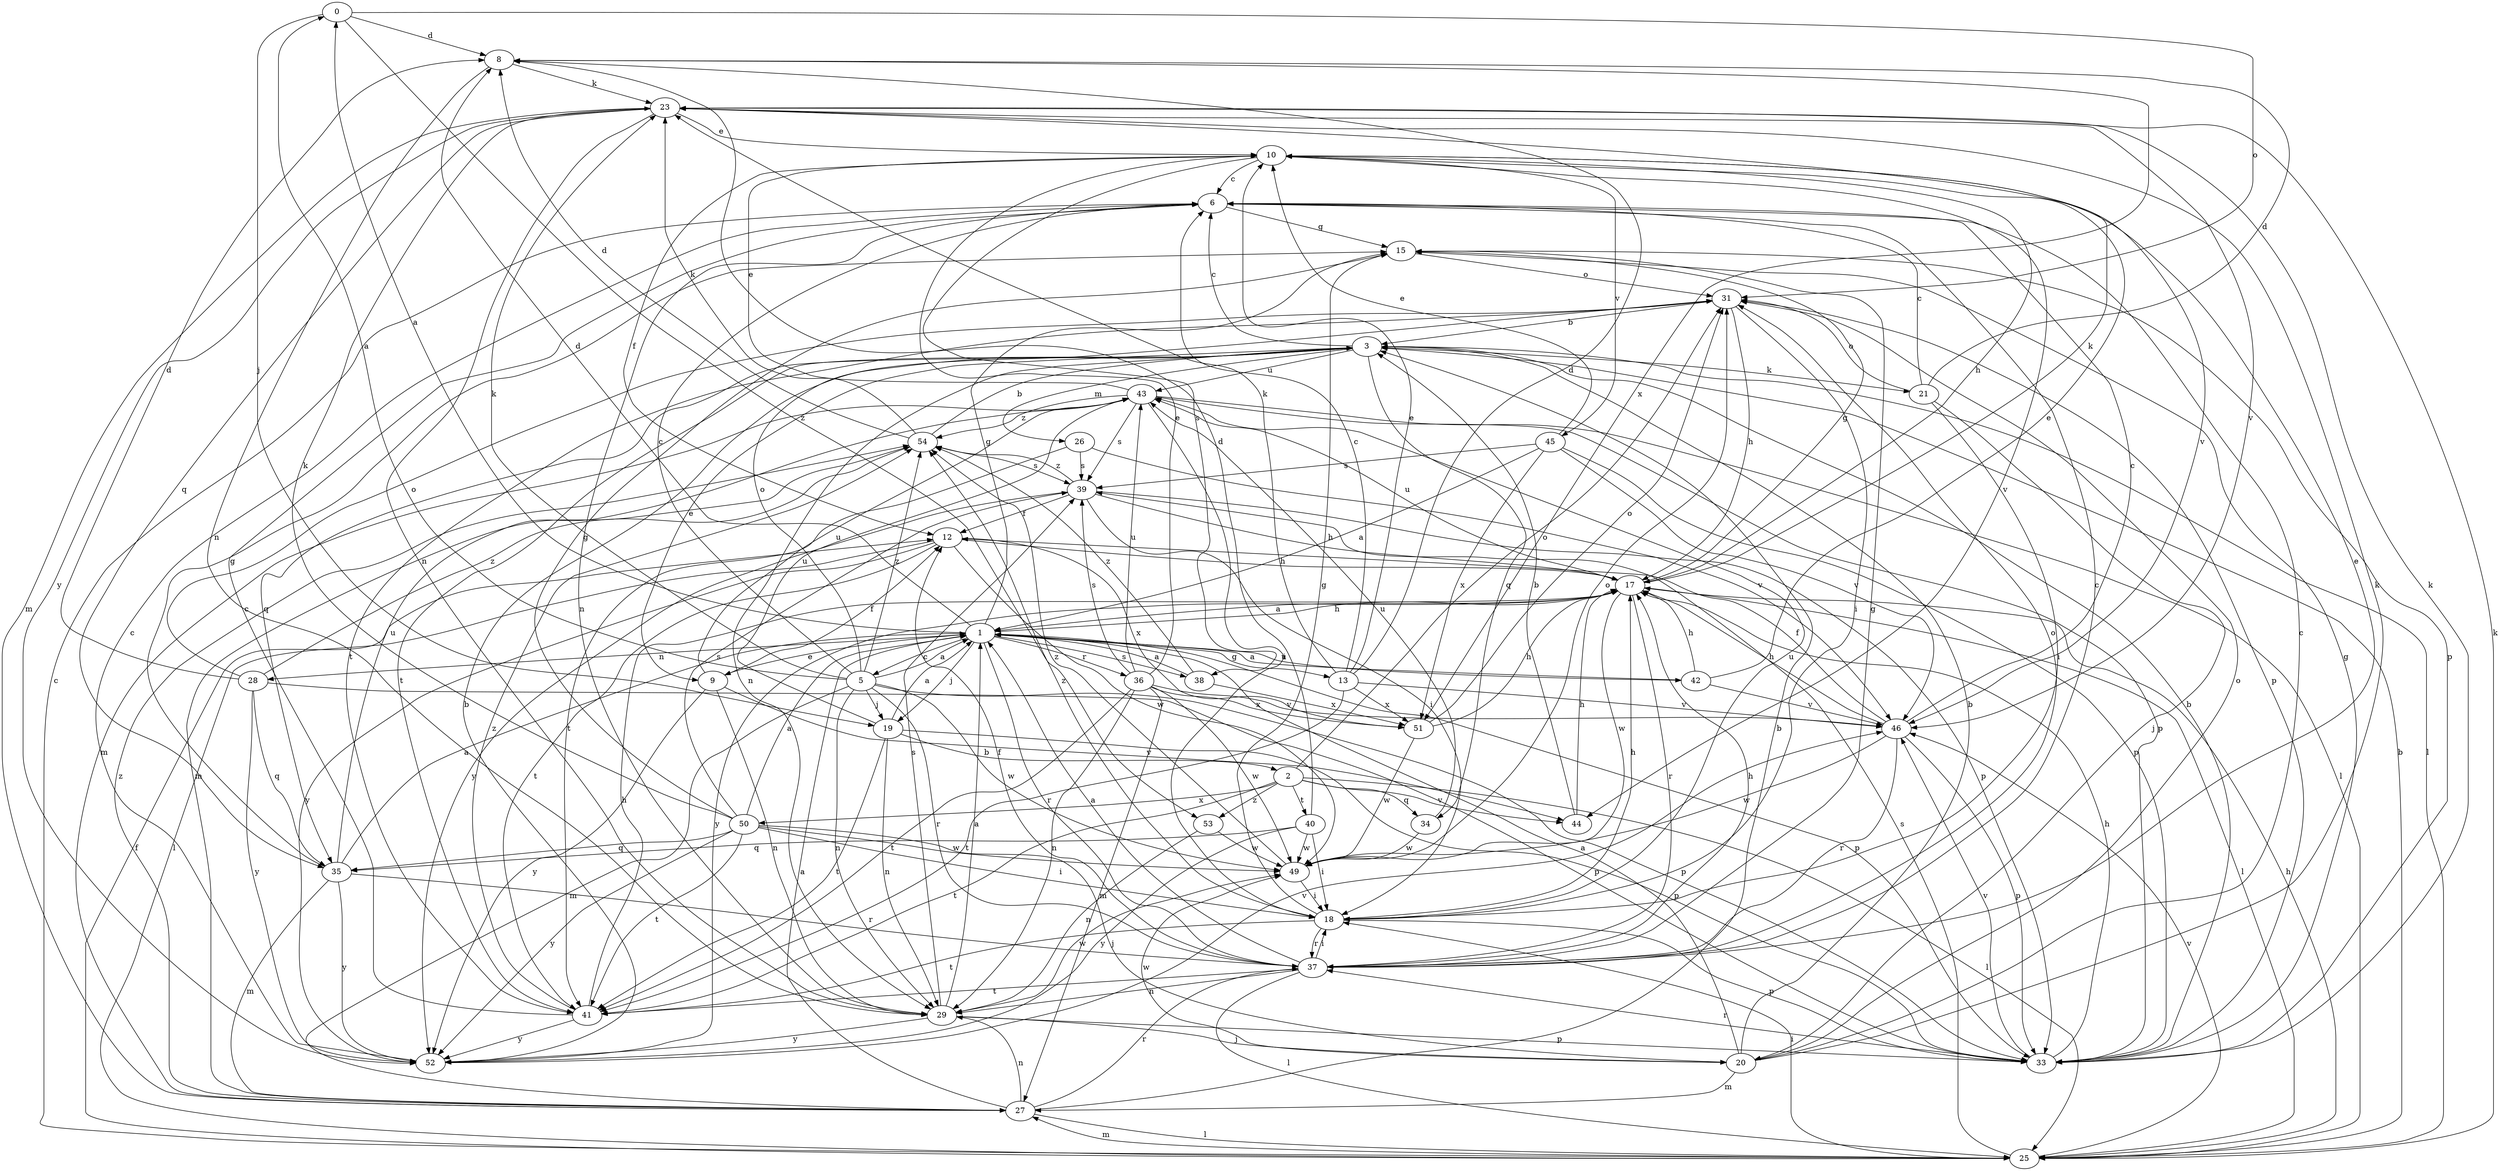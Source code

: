 strict digraph  {
0;
1;
2;
3;
5;
6;
8;
9;
10;
12;
13;
15;
17;
18;
19;
20;
21;
23;
25;
26;
27;
28;
29;
31;
33;
34;
35;
36;
37;
38;
39;
40;
41;
42;
43;
44;
45;
46;
49;
50;
51;
52;
53;
54;
0 -> 8  [label=d];
0 -> 19  [label=j];
0 -> 31  [label=o];
0 -> 53  [label=z];
1 -> 0  [label=a];
1 -> 5  [label=c];
1 -> 8  [label=d];
1 -> 9  [label=e];
1 -> 13  [label=g];
1 -> 15  [label=g];
1 -> 17  [label=h];
1 -> 19  [label=j];
1 -> 28  [label=n];
1 -> 33  [label=p];
1 -> 36  [label=r];
1 -> 37  [label=r];
1 -> 38  [label=s];
1 -> 42  [label=u];
2 -> 25  [label=l];
2 -> 31  [label=o];
2 -> 34  [label=q];
2 -> 40  [label=t];
2 -> 41  [label=t];
2 -> 44  [label=v];
2 -> 50  [label=x];
2 -> 53  [label=z];
3 -> 6  [label=c];
3 -> 9  [label=e];
3 -> 21  [label=k];
3 -> 25  [label=l];
3 -> 26  [label=m];
3 -> 29  [label=n];
3 -> 34  [label=q];
3 -> 35  [label=q];
3 -> 41  [label=t];
3 -> 43  [label=u];
5 -> 0  [label=a];
5 -> 1  [label=a];
5 -> 6  [label=c];
5 -> 19  [label=j];
5 -> 23  [label=k];
5 -> 27  [label=m];
5 -> 29  [label=n];
5 -> 31  [label=o];
5 -> 33  [label=p];
5 -> 37  [label=r];
5 -> 49  [label=w];
5 -> 54  [label=z];
6 -> 15  [label=g];
6 -> 29  [label=n];
8 -> 23  [label=k];
8 -> 29  [label=n];
8 -> 51  [label=x];
9 -> 12  [label=f];
9 -> 29  [label=n];
9 -> 43  [label=u];
9 -> 44  [label=v];
9 -> 52  [label=y];
10 -> 6  [label=c];
10 -> 12  [label=f];
10 -> 17  [label=h];
10 -> 38  [label=s];
10 -> 44  [label=v];
10 -> 45  [label=v];
10 -> 46  [label=v];
12 -> 17  [label=h];
12 -> 25  [label=l];
12 -> 41  [label=t];
12 -> 49  [label=w];
12 -> 51  [label=x];
12 -> 52  [label=y];
13 -> 6  [label=c];
13 -> 8  [label=d];
13 -> 10  [label=e];
13 -> 23  [label=k];
13 -> 41  [label=t];
13 -> 46  [label=v];
13 -> 51  [label=x];
15 -> 31  [label=o];
15 -> 33  [label=p];
17 -> 1  [label=a];
17 -> 15  [label=g];
17 -> 23  [label=k];
17 -> 25  [label=l];
17 -> 37  [label=r];
17 -> 43  [label=u];
17 -> 49  [label=w];
17 -> 52  [label=y];
18 -> 15  [label=g];
18 -> 17  [label=h];
18 -> 33  [label=p];
18 -> 37  [label=r];
18 -> 41  [label=t];
18 -> 43  [label=u];
18 -> 54  [label=z];
19 -> 1  [label=a];
19 -> 2  [label=b];
19 -> 29  [label=n];
19 -> 33  [label=p];
19 -> 41  [label=t];
19 -> 43  [label=u];
20 -> 1  [label=a];
20 -> 3  [label=b];
20 -> 6  [label=c];
20 -> 23  [label=k];
20 -> 27  [label=m];
20 -> 31  [label=o];
20 -> 49  [label=w];
21 -> 6  [label=c];
21 -> 8  [label=d];
21 -> 18  [label=i];
21 -> 20  [label=j];
21 -> 31  [label=o];
23 -> 10  [label=e];
23 -> 27  [label=m];
23 -> 29  [label=n];
23 -> 35  [label=q];
23 -> 46  [label=v];
23 -> 52  [label=y];
25 -> 3  [label=b];
25 -> 6  [label=c];
25 -> 12  [label=f];
25 -> 17  [label=h];
25 -> 18  [label=i];
25 -> 23  [label=k];
25 -> 27  [label=m];
25 -> 39  [label=s];
25 -> 46  [label=v];
26 -> 39  [label=s];
26 -> 41  [label=t];
26 -> 46  [label=v];
27 -> 1  [label=a];
27 -> 3  [label=b];
27 -> 25  [label=l];
27 -> 29  [label=n];
27 -> 37  [label=r];
27 -> 54  [label=z];
28 -> 8  [label=d];
28 -> 31  [label=o];
28 -> 33  [label=p];
28 -> 35  [label=q];
28 -> 52  [label=y];
28 -> 54  [label=z];
29 -> 1  [label=a];
29 -> 20  [label=j];
29 -> 33  [label=p];
29 -> 39  [label=s];
29 -> 49  [label=w];
29 -> 52  [label=y];
31 -> 3  [label=b];
31 -> 17  [label=h];
31 -> 18  [label=i];
31 -> 33  [label=p];
31 -> 41  [label=t];
33 -> 3  [label=b];
33 -> 15  [label=g];
33 -> 17  [label=h];
33 -> 23  [label=k];
33 -> 37  [label=r];
33 -> 46  [label=v];
34 -> 43  [label=u];
34 -> 49  [label=w];
35 -> 1  [label=a];
35 -> 15  [label=g];
35 -> 27  [label=m];
35 -> 37  [label=r];
35 -> 43  [label=u];
35 -> 52  [label=y];
36 -> 10  [label=e];
36 -> 27  [label=m];
36 -> 29  [label=n];
36 -> 39  [label=s];
36 -> 41  [label=t];
36 -> 43  [label=u];
36 -> 46  [label=v];
36 -> 49  [label=w];
36 -> 51  [label=x];
37 -> 1  [label=a];
37 -> 6  [label=c];
37 -> 10  [label=e];
37 -> 12  [label=f];
37 -> 15  [label=g];
37 -> 17  [label=h];
37 -> 18  [label=i];
37 -> 25  [label=l];
37 -> 29  [label=n];
37 -> 31  [label=o];
37 -> 41  [label=t];
38 -> 1  [label=a];
38 -> 51  [label=x];
38 -> 54  [label=z];
39 -> 12  [label=f];
39 -> 17  [label=h];
39 -> 18  [label=i];
39 -> 33  [label=p];
39 -> 52  [label=y];
39 -> 54  [label=z];
40 -> 8  [label=d];
40 -> 18  [label=i];
40 -> 35  [label=q];
40 -> 49  [label=w];
40 -> 52  [label=y];
41 -> 6  [label=c];
41 -> 17  [label=h];
41 -> 52  [label=y];
41 -> 54  [label=z];
42 -> 1  [label=a];
42 -> 10  [label=e];
42 -> 17  [label=h];
42 -> 46  [label=v];
43 -> 10  [label=e];
43 -> 18  [label=i];
43 -> 25  [label=l];
43 -> 27  [label=m];
43 -> 33  [label=p];
43 -> 39  [label=s];
43 -> 54  [label=z];
44 -> 3  [label=b];
44 -> 17  [label=h];
45 -> 1  [label=a];
45 -> 10  [label=e];
45 -> 33  [label=p];
45 -> 39  [label=s];
45 -> 46  [label=v];
45 -> 51  [label=x];
46 -> 6  [label=c];
46 -> 12  [label=f];
46 -> 17  [label=h];
46 -> 33  [label=p];
46 -> 37  [label=r];
46 -> 49  [label=w];
49 -> 18  [label=i];
49 -> 31  [label=o];
49 -> 54  [label=z];
50 -> 1  [label=a];
50 -> 15  [label=g];
50 -> 18  [label=i];
50 -> 20  [label=j];
50 -> 23  [label=k];
50 -> 35  [label=q];
50 -> 39  [label=s];
50 -> 41  [label=t];
50 -> 49  [label=w];
50 -> 52  [label=y];
51 -> 17  [label=h];
51 -> 31  [label=o];
51 -> 49  [label=w];
52 -> 3  [label=b];
52 -> 6  [label=c];
52 -> 46  [label=v];
53 -> 29  [label=n];
53 -> 49  [label=w];
54 -> 3  [label=b];
54 -> 8  [label=d];
54 -> 23  [label=k];
54 -> 27  [label=m];
54 -> 39  [label=s];
}
